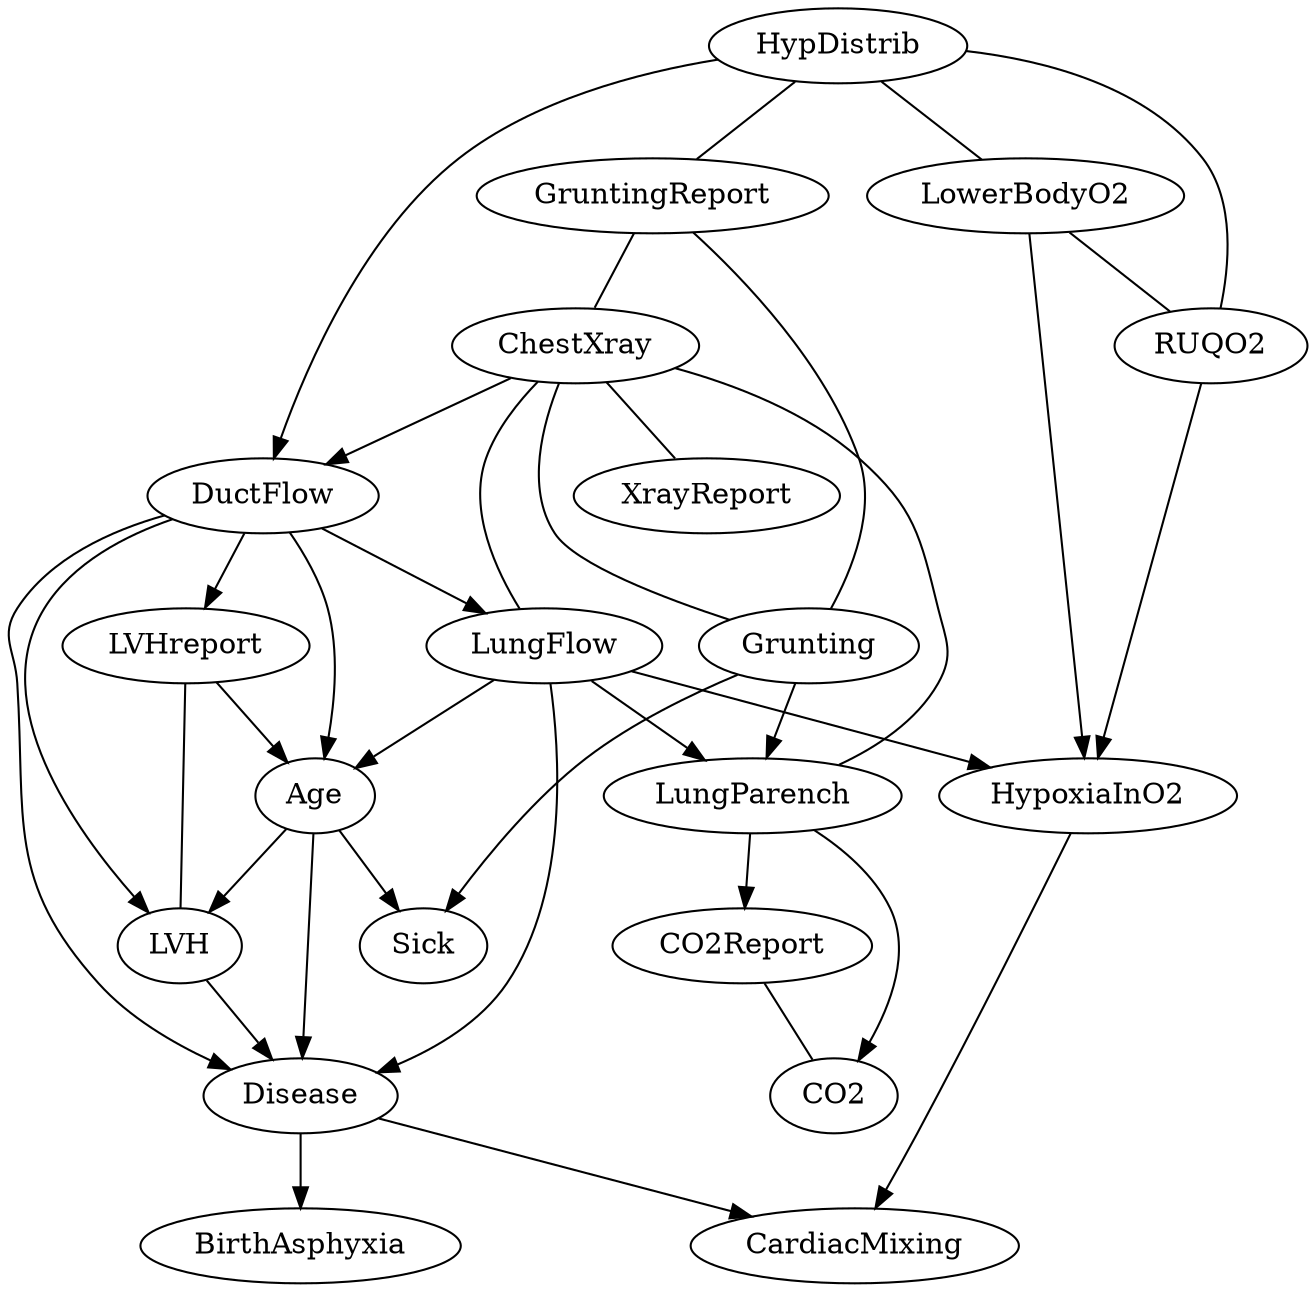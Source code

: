 digraph G {
    "DuctFlow" -> "LungFlow";
    "Disease" -> "CardiacMixing";
    "HypDistrib" -> "DuctFlow";
    "HypoxiaInO2" -> "CardiacMixing";
    "LungFlow" -> "Disease";
    "LVHreport" -> "Age";
    "LowerBodyO2" -> "HypoxiaInO2";
    "LungFlow" -> "Age";
    "LungParench" -> "CO2";
    "DuctFlow" -> "LVH";
    "LungFlow" -> "HypoxiaInO2";
    "LungFlow" -> "LungParench";
    "Grunting" -> "Sick";
    "Age" -> "Disease";
    "Age" -> "Sick";
    "ChestXray" -> "DuctFlow";
    "Age" -> "LVH";
    "RUQO2" -> "HypoxiaInO2";
    "Disease" -> "BirthAsphyxia";
    "LungParench" -> "CO2Report";
    "LVH" -> "Disease";
    "DuctFlow" -> "Age";
    "Grunting" -> "LungParench";
    "DuctFlow" -> "LVHreport";
    "DuctFlow" -> "Disease";
    "HypDistrib" -> "LowerBodyO2" [dir = none];
    "GruntingReport" -> "ChestXray" [dir = none];
    "ChestXray" -> "XrayReport" [dir = none];
    "ChestXray" -> "LungParench" [dir = none];
    "GruntingReport" -> "Grunting" [dir = none];
    "ChestXray" -> "Grunting" [dir = none];
    "LVHreport" -> "LVH" [dir = none];
    "ChestXray" -> "LungFlow" [dir = none];
    "HypDistrib" -> "RUQO2" [dir = none];
    "CO2Report" -> "CO2" [dir = none];
    "LowerBodyO2" -> "RUQO2" [dir = none];
    "HypDistrib" -> "GruntingReport" [dir = none];
}
